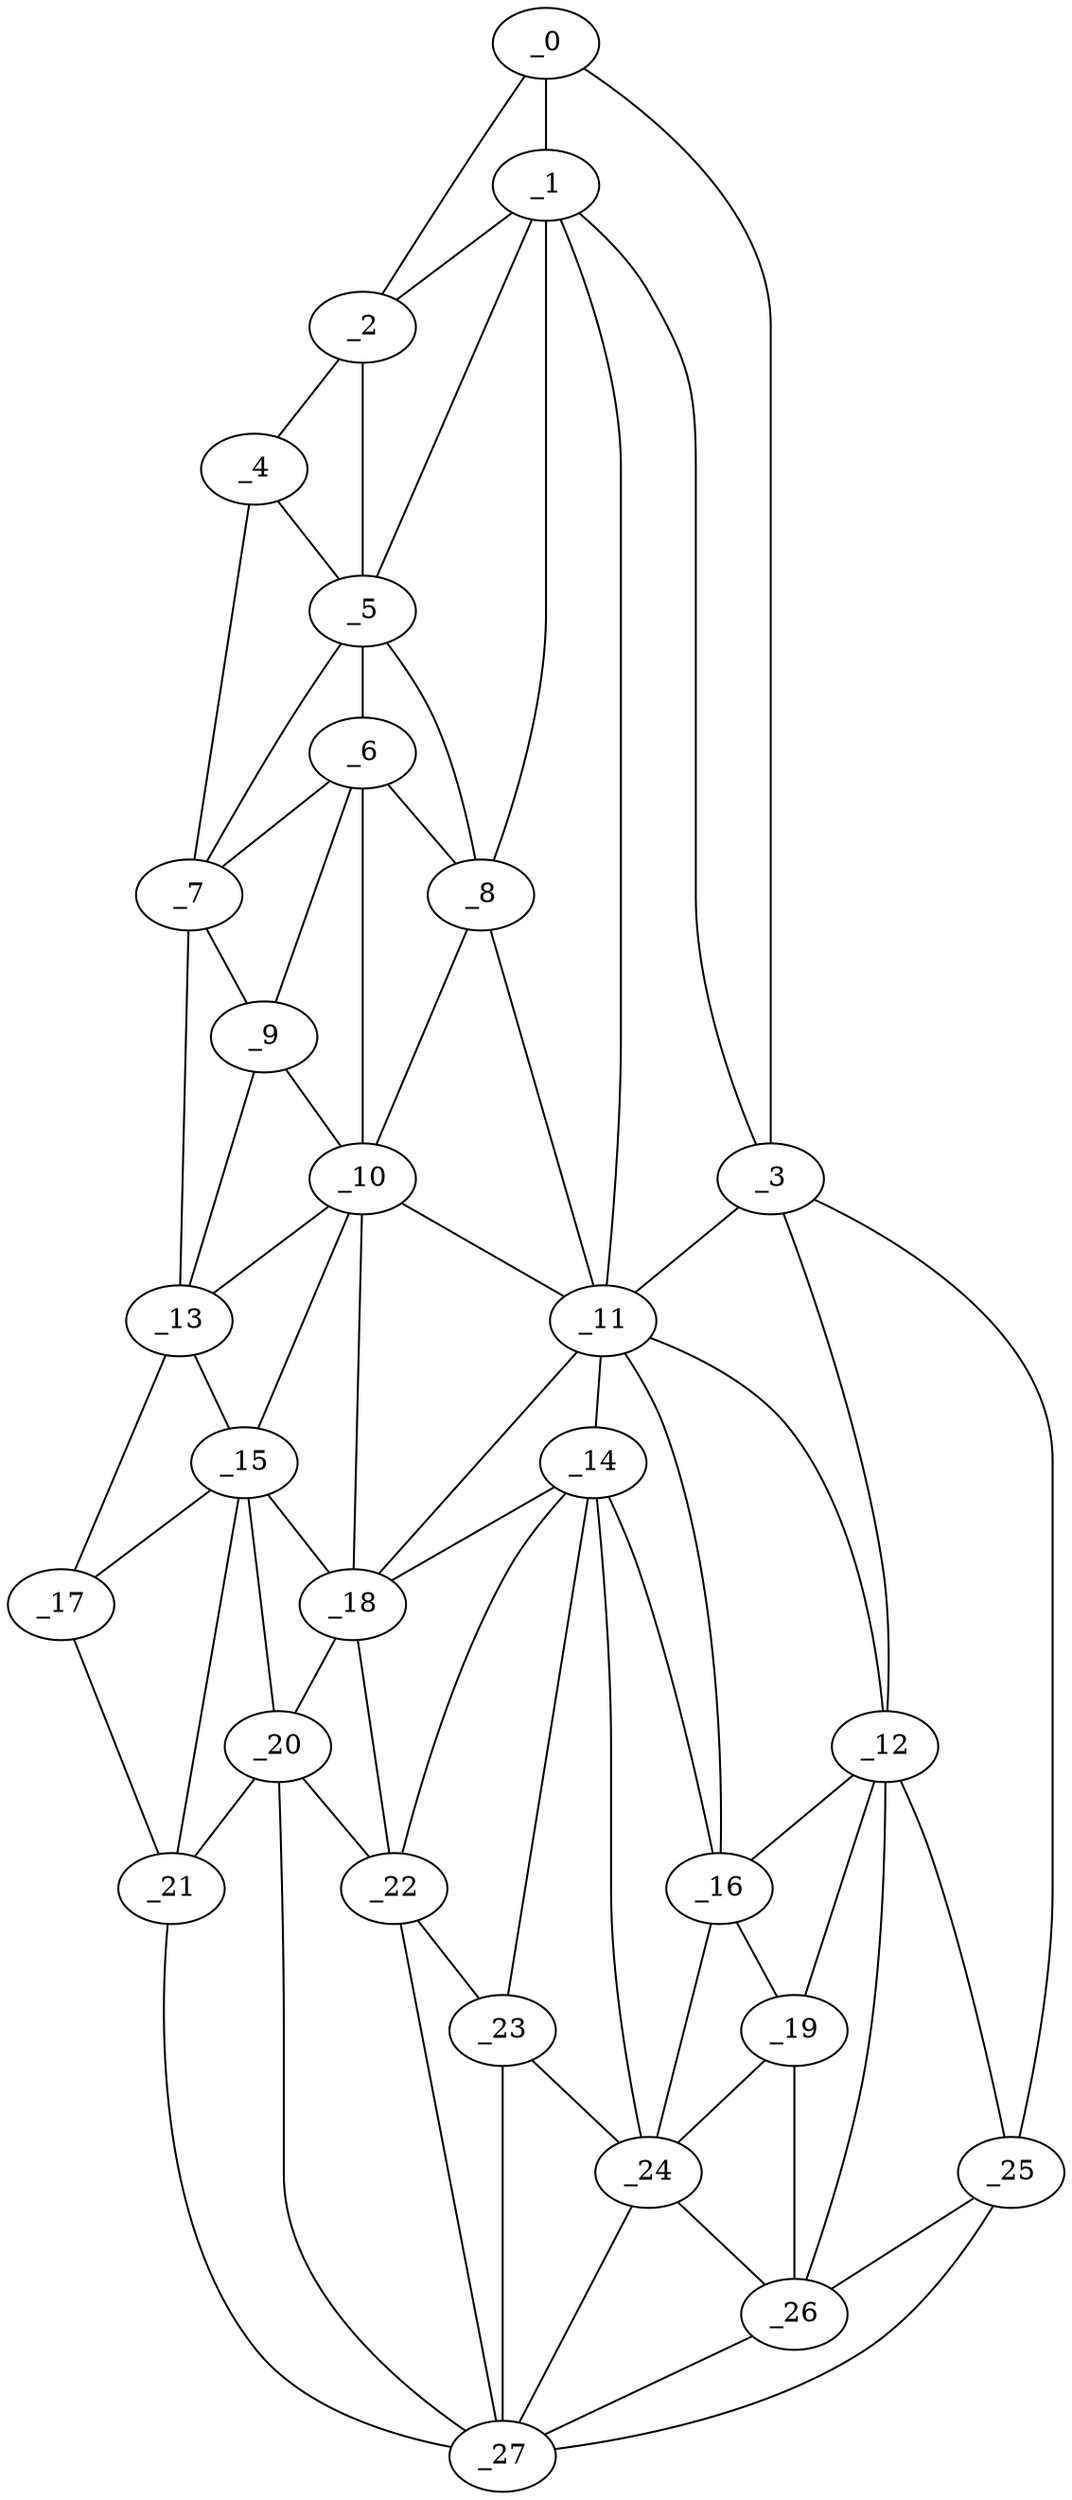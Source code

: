 graph "obj66__190.gxl" {
	_0	 [x=5,
		y=92];
	_1	 [x=19,
		y=52];
	_0 -- _1	 [valence=1];
	_2	 [x=23,
		y=16];
	_0 -- _2	 [valence=1];
	_3	 [x=25,
		y=102];
	_0 -- _3	 [valence=1];
	_1 -- _2	 [valence=2];
	_1 -- _3	 [valence=2];
	_5	 [x=37,
		y=21];
	_1 -- _5	 [valence=2];
	_8	 [x=56,
		y=27];
	_1 -- _8	 [valence=2];
	_11	 [x=88,
		y=70];
	_1 -- _11	 [valence=1];
	_4	 [x=27,
		y=12];
	_2 -- _4	 [valence=1];
	_2 -- _5	 [valence=1];
	_3 -- _11	 [valence=2];
	_12	 [x=88,
		y=86];
	_3 -- _12	 [valence=2];
	_25	 [x=112,
		y=121];
	_3 -- _25	 [valence=1];
	_4 -- _5	 [valence=2];
	_7	 [x=56,
		y=3];
	_4 -- _7	 [valence=1];
	_6	 [x=52,
		y=21];
	_5 -- _6	 [valence=2];
	_5 -- _7	 [valence=1];
	_5 -- _8	 [valence=2];
	_6 -- _7	 [valence=1];
	_6 -- _8	 [valence=2];
	_9	 [x=61,
		y=4];
	_6 -- _9	 [valence=2];
	_10	 [x=65,
		y=21];
	_6 -- _10	 [valence=2];
	_7 -- _9	 [valence=2];
	_13	 [x=89,
		y=8];
	_7 -- _13	 [valence=1];
	_8 -- _10	 [valence=1];
	_8 -- _11	 [valence=2];
	_9 -- _10	 [valence=2];
	_9 -- _13	 [valence=2];
	_10 -- _11	 [valence=2];
	_10 -- _13	 [valence=2];
	_15	 [x=98,
		y=20];
	_10 -- _15	 [valence=2];
	_18	 [x=106,
		y=39];
	_10 -- _18	 [valence=2];
	_11 -- _12	 [valence=1];
	_14	 [x=97,
		y=68];
	_11 -- _14	 [valence=2];
	_16	 [x=101,
		y=77];
	_11 -- _16	 [valence=2];
	_11 -- _18	 [valence=2];
	_12 -- _16	 [valence=1];
	_19	 [x=107,
		y=84];
	_12 -- _19	 [valence=2];
	_12 -- _25	 [valence=2];
	_26	 [x=115,
		y=92];
	_12 -- _26	 [valence=2];
	_13 -- _15	 [valence=2];
	_17	 [x=104,
		y=13];
	_13 -- _17	 [valence=1];
	_14 -- _16	 [valence=2];
	_14 -- _18	 [valence=2];
	_22	 [x=109,
		y=47];
	_14 -- _22	 [valence=1];
	_23	 [x=112,
		y=58];
	_14 -- _23	 [valence=1];
	_24	 [x=112,
		y=69];
	_14 -- _24	 [valence=2];
	_15 -- _17	 [valence=2];
	_15 -- _18	 [valence=1];
	_20	 [x=108,
		y=28];
	_15 -- _20	 [valence=2];
	_21	 [x=109,
		y=17];
	_15 -- _21	 [valence=1];
	_16 -- _19	 [valence=2];
	_16 -- _24	 [valence=2];
	_17 -- _21	 [valence=1];
	_18 -- _20	 [valence=2];
	_18 -- _22	 [valence=1];
	_19 -- _24	 [valence=2];
	_19 -- _26	 [valence=2];
	_20 -- _21	 [valence=2];
	_20 -- _22	 [valence=2];
	_27	 [x=122,
		y=65];
	_20 -- _27	 [valence=1];
	_21 -- _27	 [valence=1];
	_22 -- _23	 [valence=1];
	_22 -- _27	 [valence=2];
	_23 -- _24	 [valence=2];
	_23 -- _27	 [valence=2];
	_24 -- _26	 [valence=2];
	_24 -- _27	 [valence=2];
	_25 -- _26	 [valence=2];
	_25 -- _27	 [valence=1];
	_26 -- _27	 [valence=1];
}
